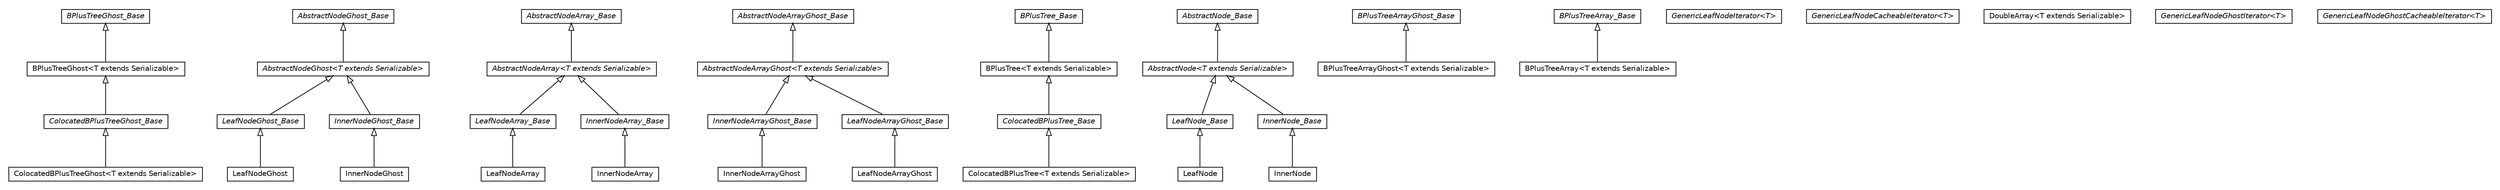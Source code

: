 #!/usr/local/bin/dot
#
# Class diagram 
# Generated by UMLGraph version 5.1 (http://www.umlgraph.org/)
#

digraph G {
	edge [fontname="Helvetica",fontsize=10,labelfontname="Helvetica",labelfontsize=10];
	node [fontname="Helvetica",fontsize=10,shape=plaintext];
	nodesep=0.25;
	ranksep=0.5;
	// pt.ist.fenixframework.adt.bplustree.ColocatedBPlusTreeGhost<T extends java.io.Serializable>
	c3773 [label=<<table title="pt.ist.fenixframework.adt.bplustree.ColocatedBPlusTreeGhost" border="0" cellborder="1" cellspacing="0" cellpadding="2" port="p" href="./ColocatedBPlusTreeGhost.html">
		<tr><td><table border="0" cellspacing="0" cellpadding="1">
<tr><td align="center" balign="center"> ColocatedBPlusTreeGhost&lt;T extends Serializable&gt; </td></tr>
		</table></td></tr>
		</table>>, fontname="Helvetica", fontcolor="black", fontsize=10.0];
	// pt.ist.fenixframework.adt.bplustree.AbstractNodeGhost_Base
	c3774 [label=<<table title="pt.ist.fenixframework.adt.bplustree.AbstractNodeGhost_Base" border="0" cellborder="1" cellspacing="0" cellpadding="2" port="p" href="./AbstractNodeGhost_Base.html">
		<tr><td><table border="0" cellspacing="0" cellpadding="1">
<tr><td align="center" balign="center"><font face="Helvetica-Oblique"> AbstractNodeGhost_Base </font></td></tr>
		</table></td></tr>
		</table>>, fontname="Helvetica", fontcolor="black", fontsize=10.0];
	// pt.ist.fenixframework.adt.bplustree.LeafNodeGhost_Base
	c3775 [label=<<table title="pt.ist.fenixframework.adt.bplustree.LeafNodeGhost_Base" border="0" cellborder="1" cellspacing="0" cellpadding="2" port="p" href="./LeafNodeGhost_Base.html">
		<tr><td><table border="0" cellspacing="0" cellpadding="1">
<tr><td align="center" balign="center"><font face="Helvetica-Oblique"> LeafNodeGhost_Base </font></td></tr>
		</table></td></tr>
		</table>>, fontname="Helvetica", fontcolor="black", fontsize=10.0];
	// pt.ist.fenixframework.adt.bplustree.LeafNodeArray
	c3776 [label=<<table title="pt.ist.fenixframework.adt.bplustree.LeafNodeArray" border="0" cellborder="1" cellspacing="0" cellpadding="2" port="p" href="./LeafNodeArray.html">
		<tr><td><table border="0" cellspacing="0" cellpadding="1">
<tr><td align="center" balign="center"> LeafNodeArray </td></tr>
		</table></td></tr>
		</table>>, fontname="Helvetica", fontcolor="black", fontsize=10.0];
	// pt.ist.fenixframework.adt.bplustree.InnerNodeGhost
	c3777 [label=<<table title="pt.ist.fenixframework.adt.bplustree.InnerNodeGhost" border="0" cellborder="1" cellspacing="0" cellpadding="2" port="p" href="./InnerNodeGhost.html">
		<tr><td><table border="0" cellspacing="0" cellpadding="1">
<tr><td align="center" balign="center"> InnerNodeGhost </td></tr>
		</table></td></tr>
		</table>>, fontname="Helvetica", fontcolor="black", fontsize=10.0];
	// pt.ist.fenixframework.adt.bplustree.AbstractNodeArrayGhost<T extends java.io.Serializable>
	c3778 [label=<<table title="pt.ist.fenixframework.adt.bplustree.AbstractNodeArrayGhost" border="0" cellborder="1" cellspacing="0" cellpadding="2" port="p" href="./AbstractNodeArrayGhost.html">
		<tr><td><table border="0" cellspacing="0" cellpadding="1">
<tr><td align="center" balign="center"><font face="Helvetica-Oblique"> AbstractNodeArrayGhost&lt;T extends Serializable&gt; </font></td></tr>
		</table></td></tr>
		</table>>, fontname="Helvetica", fontcolor="black", fontsize=10.0];
	// pt.ist.fenixframework.adt.bplustree.ColocatedBPlusTreeGhost_Base
	c3779 [label=<<table title="pt.ist.fenixframework.adt.bplustree.ColocatedBPlusTreeGhost_Base" border="0" cellborder="1" cellspacing="0" cellpadding="2" port="p" href="./ColocatedBPlusTreeGhost_Base.html">
		<tr><td><table border="0" cellspacing="0" cellpadding="1">
<tr><td align="center" balign="center"><font face="Helvetica-Oblique"> ColocatedBPlusTreeGhost_Base </font></td></tr>
		</table></td></tr>
		</table>>, fontname="Helvetica", fontcolor="black", fontsize=10.0];
	// pt.ist.fenixframework.adt.bplustree.AbstractNodeArray<T extends java.io.Serializable>
	c3780 [label=<<table title="pt.ist.fenixframework.adt.bplustree.AbstractNodeArray" border="0" cellborder="1" cellspacing="0" cellpadding="2" port="p" href="./AbstractNodeArray.html">
		<tr><td><table border="0" cellspacing="0" cellpadding="1">
<tr><td align="center" balign="center"><font face="Helvetica-Oblique"> AbstractNodeArray&lt;T extends Serializable&gt; </font></td></tr>
		</table></td></tr>
		</table>>, fontname="Helvetica", fontcolor="black", fontsize=10.0];
	// pt.ist.fenixframework.adt.bplustree.InnerNodeArrayGhost
	c3781 [label=<<table title="pt.ist.fenixframework.adt.bplustree.InnerNodeArrayGhost" border="0" cellborder="1" cellspacing="0" cellpadding="2" port="p" href="./InnerNodeArrayGhost.html">
		<tr><td><table border="0" cellspacing="0" cellpadding="1">
<tr><td align="center" balign="center"> InnerNodeArrayGhost </td></tr>
		</table></td></tr>
		</table>>, fontname="Helvetica", fontcolor="black", fontsize=10.0];
	// pt.ist.fenixframework.adt.bplustree.LeafNodeArrayGhost
	c3782 [label=<<table title="pt.ist.fenixframework.adt.bplustree.LeafNodeArrayGhost" border="0" cellborder="1" cellspacing="0" cellpadding="2" port="p" href="./LeafNodeArrayGhost.html">
		<tr><td><table border="0" cellspacing="0" cellpadding="1">
<tr><td align="center" balign="center"> LeafNodeArrayGhost </td></tr>
		</table></td></tr>
		</table>>, fontname="Helvetica", fontcolor="black", fontsize=10.0];
	// pt.ist.fenixframework.adt.bplustree.BPlusTree<T extends java.io.Serializable>
	c3783 [label=<<table title="pt.ist.fenixframework.adt.bplustree.BPlusTree" border="0" cellborder="1" cellspacing="0" cellpadding="2" port="p" href="./BPlusTree.html">
		<tr><td><table border="0" cellspacing="0" cellpadding="1">
<tr><td align="center" balign="center"> BPlusTree&lt;T extends Serializable&gt; </td></tr>
		</table></td></tr>
		</table>>, fontname="Helvetica", fontcolor="black", fontsize=10.0];
	// pt.ist.fenixframework.adt.bplustree.AbstractNode<T extends java.io.Serializable>
	c3784 [label=<<table title="pt.ist.fenixframework.adt.bplustree.AbstractNode" border="0" cellborder="1" cellspacing="0" cellpadding="2" port="p" href="./AbstractNode.html">
		<tr><td><table border="0" cellspacing="0" cellpadding="1">
<tr><td align="center" balign="center"><font face="Helvetica-Oblique"> AbstractNode&lt;T extends Serializable&gt; </font></td></tr>
		</table></td></tr>
		</table>>, fontname="Helvetica", fontcolor="black", fontsize=10.0];
	// pt.ist.fenixframework.adt.bplustree.BPlusTreeArrayGhost<T extends java.io.Serializable>
	c3785 [label=<<table title="pt.ist.fenixframework.adt.bplustree.BPlusTreeArrayGhost" border="0" cellborder="1" cellspacing="0" cellpadding="2" port="p" href="./BPlusTreeArrayGhost.html">
		<tr><td><table border="0" cellspacing="0" cellpadding="1">
<tr><td align="center" balign="center"> BPlusTreeArrayGhost&lt;T extends Serializable&gt; </td></tr>
		</table></td></tr>
		</table>>, fontname="Helvetica", fontcolor="black", fontsize=10.0];
	// pt.ist.fenixframework.adt.bplustree.AbstractNode_Base
	c3786 [label=<<table title="pt.ist.fenixframework.adt.bplustree.AbstractNode_Base" border="0" cellborder="1" cellspacing="0" cellpadding="2" port="p" href="./AbstractNode_Base.html">
		<tr><td><table border="0" cellspacing="0" cellpadding="1">
<tr><td align="center" balign="center"><font face="Helvetica-Oblique"> AbstractNode_Base </font></td></tr>
		</table></td></tr>
		</table>>, fontname="Helvetica", fontcolor="black", fontsize=10.0];
	// pt.ist.fenixframework.adt.bplustree.ColocatedBPlusTree_Base
	c3787 [label=<<table title="pt.ist.fenixframework.adt.bplustree.ColocatedBPlusTree_Base" border="0" cellborder="1" cellspacing="0" cellpadding="2" port="p" href="./ColocatedBPlusTree_Base.html">
		<tr><td><table border="0" cellspacing="0" cellpadding="1">
<tr><td align="center" balign="center"><font face="Helvetica-Oblique"> ColocatedBPlusTree_Base </font></td></tr>
		</table></td></tr>
		</table>>, fontname="Helvetica", fontcolor="black", fontsize=10.0];
	// pt.ist.fenixframework.adt.bplustree.LeafNode_Base
	c3788 [label=<<table title="pt.ist.fenixframework.adt.bplustree.LeafNode_Base" border="0" cellborder="1" cellspacing="0" cellpadding="2" port="p" href="./LeafNode_Base.html">
		<tr><td><table border="0" cellspacing="0" cellpadding="1">
<tr><td align="center" balign="center"><font face="Helvetica-Oblique"> LeafNode_Base </font></td></tr>
		</table></td></tr>
		</table>>, fontname="Helvetica", fontcolor="black", fontsize=10.0];
	// pt.ist.fenixframework.adt.bplustree.BPlusTreeGhost<T extends java.io.Serializable>
	c3789 [label=<<table title="pt.ist.fenixframework.adt.bplustree.BPlusTreeGhost" border="0" cellborder="1" cellspacing="0" cellpadding="2" port="p" href="./BPlusTreeGhost.html">
		<tr><td><table border="0" cellspacing="0" cellpadding="1">
<tr><td align="center" balign="center"> BPlusTreeGhost&lt;T extends Serializable&gt; </td></tr>
		</table></td></tr>
		</table>>, fontname="Helvetica", fontcolor="black", fontsize=10.0];
	// pt.ist.fenixframework.adt.bplustree.InnerNode
	c3790 [label=<<table title="pt.ist.fenixframework.adt.bplustree.InnerNode" border="0" cellborder="1" cellspacing="0" cellpadding="2" port="p" href="./InnerNode.html">
		<tr><td><table border="0" cellspacing="0" cellpadding="1">
<tr><td align="center" balign="center"> InnerNode </td></tr>
		</table></td></tr>
		</table>>, fontname="Helvetica", fontcolor="black", fontsize=10.0];
	// pt.ist.fenixframework.adt.bplustree.BPlusTree_Base
	c3791 [label=<<table title="pt.ist.fenixframework.adt.bplustree.BPlusTree_Base" border="0" cellborder="1" cellspacing="0" cellpadding="2" port="p" href="./BPlusTree_Base.html">
		<tr><td><table border="0" cellspacing="0" cellpadding="1">
<tr><td align="center" balign="center"><font face="Helvetica-Oblique"> BPlusTree_Base </font></td></tr>
		</table></td></tr>
		</table>>, fontname="Helvetica", fontcolor="black", fontsize=10.0];
	// pt.ist.fenixframework.adt.bplustree.BPlusTreeGhost_Base
	c3792 [label=<<table title="pt.ist.fenixframework.adt.bplustree.BPlusTreeGhost_Base" border="0" cellborder="1" cellspacing="0" cellpadding="2" port="p" href="./BPlusTreeGhost_Base.html">
		<tr><td><table border="0" cellspacing="0" cellpadding="1">
<tr><td align="center" balign="center"><font face="Helvetica-Oblique"> BPlusTreeGhost_Base </font></td></tr>
		</table></td></tr>
		</table>>, fontname="Helvetica", fontcolor="black", fontsize=10.0];
	// pt.ist.fenixframework.adt.bplustree.InnerNodeArray
	c3793 [label=<<table title="pt.ist.fenixframework.adt.bplustree.InnerNodeArray" border="0" cellborder="1" cellspacing="0" cellpadding="2" port="p" href="./InnerNodeArray.html">
		<tr><td><table border="0" cellspacing="0" cellpadding="1">
<tr><td align="center" balign="center"> InnerNodeArray </td></tr>
		</table></td></tr>
		</table>>, fontname="Helvetica", fontcolor="black", fontsize=10.0];
	// pt.ist.fenixframework.adt.bplustree.BPlusTreeArrayGhost_Base
	c3794 [label=<<table title="pt.ist.fenixframework.adt.bplustree.BPlusTreeArrayGhost_Base" border="0" cellborder="1" cellspacing="0" cellpadding="2" port="p" href="./BPlusTreeArrayGhost_Base.html">
		<tr><td><table border="0" cellspacing="0" cellpadding="1">
<tr><td align="center" balign="center"><font face="Helvetica-Oblique"> BPlusTreeArrayGhost_Base </font></td></tr>
		</table></td></tr>
		</table>>, fontname="Helvetica", fontcolor="black", fontsize=10.0];
	// pt.ist.fenixframework.adt.bplustree.BPlusTreeArray_Base
	c3795 [label=<<table title="pt.ist.fenixframework.adt.bplustree.BPlusTreeArray_Base" border="0" cellborder="1" cellspacing="0" cellpadding="2" port="p" href="./BPlusTreeArray_Base.html">
		<tr><td><table border="0" cellspacing="0" cellpadding="1">
<tr><td align="center" balign="center"><font face="Helvetica-Oblique"> BPlusTreeArray_Base </font></td></tr>
		</table></td></tr>
		</table>>, fontname="Helvetica", fontcolor="black", fontsize=10.0];
	// pt.ist.fenixframework.adt.bplustree.InnerNodeGhost_Base
	c3796 [label=<<table title="pt.ist.fenixframework.adt.bplustree.InnerNodeGhost_Base" border="0" cellborder="1" cellspacing="0" cellpadding="2" port="p" href="./InnerNodeGhost_Base.html">
		<tr><td><table border="0" cellspacing="0" cellpadding="1">
<tr><td align="center" balign="center"><font face="Helvetica-Oblique"> InnerNodeGhost_Base </font></td></tr>
		</table></td></tr>
		</table>>, fontname="Helvetica", fontcolor="black", fontsize=10.0];
	// pt.ist.fenixframework.adt.bplustree.InnerNodeArrayGhost_Base
	c3797 [label=<<table title="pt.ist.fenixframework.adt.bplustree.InnerNodeArrayGhost_Base" border="0" cellborder="1" cellspacing="0" cellpadding="2" port="p" href="./InnerNodeArrayGhost_Base.html">
		<tr><td><table border="0" cellspacing="0" cellpadding="1">
<tr><td align="center" balign="center"><font face="Helvetica-Oblique"> InnerNodeArrayGhost_Base </font></td></tr>
		</table></td></tr>
		</table>>, fontname="Helvetica", fontcolor="black", fontsize=10.0];
	// pt.ist.fenixframework.adt.bplustree.ColocatedBPlusTree<T extends java.io.Serializable>
	c3798 [label=<<table title="pt.ist.fenixframework.adt.bplustree.ColocatedBPlusTree" border="0" cellborder="1" cellspacing="0" cellpadding="2" port="p" href="./ColocatedBPlusTree.html">
		<tr><td><table border="0" cellspacing="0" cellpadding="1">
<tr><td align="center" balign="center"> ColocatedBPlusTree&lt;T extends Serializable&gt; </td></tr>
		</table></td></tr>
		</table>>, fontname="Helvetica", fontcolor="black", fontsize=10.0];
	// pt.ist.fenixframework.adt.bplustree.LeafNodeArray_Base
	c3799 [label=<<table title="pt.ist.fenixframework.adt.bplustree.LeafNodeArray_Base" border="0" cellborder="1" cellspacing="0" cellpadding="2" port="p" href="./LeafNodeArray_Base.html">
		<tr><td><table border="0" cellspacing="0" cellpadding="1">
<tr><td align="center" balign="center"><font face="Helvetica-Oblique"> LeafNodeArray_Base </font></td></tr>
		</table></td></tr>
		</table>>, fontname="Helvetica", fontcolor="black", fontsize=10.0];
	// pt.ist.fenixframework.adt.bplustree.InnerNode_Base
	c3800 [label=<<table title="pt.ist.fenixframework.adt.bplustree.InnerNode_Base" border="0" cellborder="1" cellspacing="0" cellpadding="2" port="p" href="./InnerNode_Base.html">
		<tr><td><table border="0" cellspacing="0" cellpadding="1">
<tr><td align="center" balign="center"><font face="Helvetica-Oblique"> InnerNode_Base </font></td></tr>
		</table></td></tr>
		</table>>, fontname="Helvetica", fontcolor="black", fontsize=10.0];
	// pt.ist.fenixframework.adt.bplustree.LeafNodeArrayGhost_Base
	c3801 [label=<<table title="pt.ist.fenixframework.adt.bplustree.LeafNodeArrayGhost_Base" border="0" cellborder="1" cellspacing="0" cellpadding="2" port="p" href="./LeafNodeArrayGhost_Base.html">
		<tr><td><table border="0" cellspacing="0" cellpadding="1">
<tr><td align="center" balign="center"><font face="Helvetica-Oblique"> LeafNodeArrayGhost_Base </font></td></tr>
		</table></td></tr>
		</table>>, fontname="Helvetica", fontcolor="black", fontsize=10.0];
	// pt.ist.fenixframework.adt.bplustree.AbstractNodeArrayGhost_Base
	c3802 [label=<<table title="pt.ist.fenixframework.adt.bplustree.AbstractNodeArrayGhost_Base" border="0" cellborder="1" cellspacing="0" cellpadding="2" port="p" href="./AbstractNodeArrayGhost_Base.html">
		<tr><td><table border="0" cellspacing="0" cellpadding="1">
<tr><td align="center" balign="center"><font face="Helvetica-Oblique"> AbstractNodeArrayGhost_Base </font></td></tr>
		</table></td></tr>
		</table>>, fontname="Helvetica", fontcolor="black", fontsize=10.0];
	// pt.ist.fenixframework.adt.bplustree.LeafNode
	c3803 [label=<<table title="pt.ist.fenixframework.adt.bplustree.LeafNode" border="0" cellborder="1" cellspacing="0" cellpadding="2" port="p" href="./LeafNode.html">
		<tr><td><table border="0" cellspacing="0" cellpadding="1">
<tr><td align="center" balign="center"> LeafNode </td></tr>
		</table></td></tr>
		</table>>, fontname="Helvetica", fontcolor="black", fontsize=10.0];
	// pt.ist.fenixframework.adt.bplustree.LeafNode.GenericLeafNodeIterator<T>
	c3804 [label=<<table title="pt.ist.fenixframework.adt.bplustree.LeafNode.GenericLeafNodeIterator" border="0" cellborder="1" cellspacing="0" cellpadding="2" port="p" href="./LeafNode.GenericLeafNodeIterator.html">
		<tr><td><table border="0" cellspacing="0" cellpadding="1">
<tr><td align="center" balign="center"><font face="Helvetica-Oblique"> GenericLeafNodeIterator&lt;T&gt; </font></td></tr>
		</table></td></tr>
		</table>>, fontname="Helvetica", fontcolor="black", fontsize=10.0];
	// pt.ist.fenixframework.adt.bplustree.LeafNode.GenericLeafNodeCacheableIterator<T>
	c3805 [label=<<table title="pt.ist.fenixframework.adt.bplustree.LeafNode.GenericLeafNodeCacheableIterator" border="0" cellborder="1" cellspacing="0" cellpadding="2" port="p" href="./LeafNode.GenericLeafNodeCacheableIterator.html">
		<tr><td><table border="0" cellspacing="0" cellpadding="1">
<tr><td align="center" balign="center"><font face="Helvetica-Oblique"> GenericLeafNodeCacheableIterator&lt;T&gt; </font></td></tr>
		</table></td></tr>
		</table>>, fontname="Helvetica", fontcolor="black", fontsize=10.0];
	// pt.ist.fenixframework.adt.bplustree.BPlusTreeArray<T extends java.io.Serializable>
	c3806 [label=<<table title="pt.ist.fenixframework.adt.bplustree.BPlusTreeArray" border="0" cellborder="1" cellspacing="0" cellpadding="2" port="p" href="./BPlusTreeArray.html">
		<tr><td><table border="0" cellspacing="0" cellpadding="1">
<tr><td align="center" balign="center"> BPlusTreeArray&lt;T extends Serializable&gt; </td></tr>
		</table></td></tr>
		</table>>, fontname="Helvetica", fontcolor="black", fontsize=10.0];
	// pt.ist.fenixframework.adt.bplustree.AbstractNodeGhost<T extends java.io.Serializable>
	c3807 [label=<<table title="pt.ist.fenixframework.adt.bplustree.AbstractNodeGhost" border="0" cellborder="1" cellspacing="0" cellpadding="2" port="p" href="./AbstractNodeGhost.html">
		<tr><td><table border="0" cellspacing="0" cellpadding="1">
<tr><td align="center" balign="center"><font face="Helvetica-Oblique"> AbstractNodeGhost&lt;T extends Serializable&gt; </font></td></tr>
		</table></td></tr>
		</table>>, fontname="Helvetica", fontcolor="black", fontsize=10.0];
	// pt.ist.fenixframework.adt.bplustree.DoubleArray<T extends java.io.Serializable>
	c3808 [label=<<table title="pt.ist.fenixframework.adt.bplustree.DoubleArray" border="0" cellborder="1" cellspacing="0" cellpadding="2" port="p" href="./DoubleArray.html">
		<tr><td><table border="0" cellspacing="0" cellpadding="1">
<tr><td align="center" balign="center"> DoubleArray&lt;T extends Serializable&gt; </td></tr>
		</table></td></tr>
		</table>>, fontname="Helvetica", fontcolor="black", fontsize=10.0];
	// pt.ist.fenixframework.adt.bplustree.AbstractNodeArray_Base
	c3809 [label=<<table title="pt.ist.fenixframework.adt.bplustree.AbstractNodeArray_Base" border="0" cellborder="1" cellspacing="0" cellpadding="2" port="p" href="./AbstractNodeArray_Base.html">
		<tr><td><table border="0" cellspacing="0" cellpadding="1">
<tr><td align="center" balign="center"><font face="Helvetica-Oblique"> AbstractNodeArray_Base </font></td></tr>
		</table></td></tr>
		</table>>, fontname="Helvetica", fontcolor="black", fontsize=10.0];
	// pt.ist.fenixframework.adt.bplustree.LeafNodeGhost
	c3810 [label=<<table title="pt.ist.fenixframework.adt.bplustree.LeafNodeGhost" border="0" cellborder="1" cellspacing="0" cellpadding="2" port="p" href="./LeafNodeGhost.html">
		<tr><td><table border="0" cellspacing="0" cellpadding="1">
<tr><td align="center" balign="center"> LeafNodeGhost </td></tr>
		</table></td></tr>
		</table>>, fontname="Helvetica", fontcolor="black", fontsize=10.0];
	// pt.ist.fenixframework.adt.bplustree.LeafNodeGhost.GenericLeafNodeGhostIterator<T>
	c3811 [label=<<table title="pt.ist.fenixframework.adt.bplustree.LeafNodeGhost.GenericLeafNodeGhostIterator" border="0" cellborder="1" cellspacing="0" cellpadding="2" port="p" href="./LeafNodeGhost.GenericLeafNodeGhostIterator.html">
		<tr><td><table border="0" cellspacing="0" cellpadding="1">
<tr><td align="center" balign="center"><font face="Helvetica-Oblique"> GenericLeafNodeGhostIterator&lt;T&gt; </font></td></tr>
		</table></td></tr>
		</table>>, fontname="Helvetica", fontcolor="black", fontsize=10.0];
	// pt.ist.fenixframework.adt.bplustree.LeafNodeGhost.GenericLeafNodeGhostCacheableIterator<T>
	c3812 [label=<<table title="pt.ist.fenixframework.adt.bplustree.LeafNodeGhost.GenericLeafNodeGhostCacheableIterator" border="0" cellborder="1" cellspacing="0" cellpadding="2" port="p" href="./LeafNodeGhost.GenericLeafNodeGhostCacheableIterator.html">
		<tr><td><table border="0" cellspacing="0" cellpadding="1">
<tr><td align="center" balign="center"><font face="Helvetica-Oblique"> GenericLeafNodeGhostCacheableIterator&lt;T&gt; </font></td></tr>
		</table></td></tr>
		</table>>, fontname="Helvetica", fontcolor="black", fontsize=10.0];
	// pt.ist.fenixframework.adt.bplustree.InnerNodeArray_Base
	c3813 [label=<<table title="pt.ist.fenixframework.adt.bplustree.InnerNodeArray_Base" border="0" cellborder="1" cellspacing="0" cellpadding="2" port="p" href="./InnerNodeArray_Base.html">
		<tr><td><table border="0" cellspacing="0" cellpadding="1">
<tr><td align="center" balign="center"><font face="Helvetica-Oblique"> InnerNodeArray_Base </font></td></tr>
		</table></td></tr>
		</table>>, fontname="Helvetica", fontcolor="black", fontsize=10.0];
	//pt.ist.fenixframework.adt.bplustree.ColocatedBPlusTreeGhost<T extends java.io.Serializable> extends pt.ist.fenixframework.adt.bplustree.ColocatedBPlusTreeGhost_Base
	c3779:p -> c3773:p [dir=back,arrowtail=empty];
	//pt.ist.fenixframework.adt.bplustree.LeafNodeGhost_Base extends pt.ist.fenixframework.adt.bplustree.AbstractNodeGhost
	c3807:p -> c3775:p [dir=back,arrowtail=empty];
	//pt.ist.fenixframework.adt.bplustree.LeafNodeArray extends pt.ist.fenixframework.adt.bplustree.LeafNodeArray_Base
	c3799:p -> c3776:p [dir=back,arrowtail=empty];
	//pt.ist.fenixframework.adt.bplustree.InnerNodeGhost extends pt.ist.fenixframework.adt.bplustree.InnerNodeGhost_Base
	c3796:p -> c3777:p [dir=back,arrowtail=empty];
	//pt.ist.fenixframework.adt.bplustree.AbstractNodeArrayGhost<T extends java.io.Serializable> extends pt.ist.fenixframework.adt.bplustree.AbstractNodeArrayGhost_Base
	c3802:p -> c3778:p [dir=back,arrowtail=empty];
	//pt.ist.fenixframework.adt.bplustree.ColocatedBPlusTreeGhost_Base extends pt.ist.fenixframework.adt.bplustree.BPlusTreeGhost
	c3789:p -> c3779:p [dir=back,arrowtail=empty];
	//pt.ist.fenixframework.adt.bplustree.AbstractNodeArray<T extends java.io.Serializable> extends pt.ist.fenixframework.adt.bplustree.AbstractNodeArray_Base
	c3809:p -> c3780:p [dir=back,arrowtail=empty];
	//pt.ist.fenixframework.adt.bplustree.InnerNodeArrayGhost extends pt.ist.fenixframework.adt.bplustree.InnerNodeArrayGhost_Base
	c3797:p -> c3781:p [dir=back,arrowtail=empty];
	//pt.ist.fenixframework.adt.bplustree.LeafNodeArrayGhost extends pt.ist.fenixframework.adt.bplustree.LeafNodeArrayGhost_Base
	c3801:p -> c3782:p [dir=back,arrowtail=empty];
	//pt.ist.fenixframework.adt.bplustree.BPlusTree<T extends java.io.Serializable> extends pt.ist.fenixframework.adt.bplustree.BPlusTree_Base
	c3791:p -> c3783:p [dir=back,arrowtail=empty];
	//pt.ist.fenixframework.adt.bplustree.AbstractNode<T extends java.io.Serializable> extends pt.ist.fenixframework.adt.bplustree.AbstractNode_Base
	c3786:p -> c3784:p [dir=back,arrowtail=empty];
	//pt.ist.fenixframework.adt.bplustree.BPlusTreeArrayGhost<T extends java.io.Serializable> extends pt.ist.fenixframework.adt.bplustree.BPlusTreeArrayGhost_Base
	c3794:p -> c3785:p [dir=back,arrowtail=empty];
	//pt.ist.fenixframework.adt.bplustree.ColocatedBPlusTree_Base extends pt.ist.fenixframework.adt.bplustree.BPlusTree
	c3783:p -> c3787:p [dir=back,arrowtail=empty];
	//pt.ist.fenixframework.adt.bplustree.LeafNode_Base extends pt.ist.fenixframework.adt.bplustree.AbstractNode
	c3784:p -> c3788:p [dir=back,arrowtail=empty];
	//pt.ist.fenixframework.adt.bplustree.BPlusTreeGhost<T extends java.io.Serializable> extends pt.ist.fenixframework.adt.bplustree.BPlusTreeGhost_Base
	c3792:p -> c3789:p [dir=back,arrowtail=empty];
	//pt.ist.fenixframework.adt.bplustree.InnerNode extends pt.ist.fenixframework.adt.bplustree.InnerNode_Base
	c3800:p -> c3790:p [dir=back,arrowtail=empty];
	//pt.ist.fenixframework.adt.bplustree.InnerNodeArray extends pt.ist.fenixframework.adt.bplustree.InnerNodeArray_Base
	c3813:p -> c3793:p [dir=back,arrowtail=empty];
	//pt.ist.fenixframework.adt.bplustree.InnerNodeGhost_Base extends pt.ist.fenixframework.adt.bplustree.AbstractNodeGhost
	c3807:p -> c3796:p [dir=back,arrowtail=empty];
	//pt.ist.fenixframework.adt.bplustree.InnerNodeArrayGhost_Base extends pt.ist.fenixframework.adt.bplustree.AbstractNodeArrayGhost
	c3778:p -> c3797:p [dir=back,arrowtail=empty];
	//pt.ist.fenixframework.adt.bplustree.ColocatedBPlusTree<T extends java.io.Serializable> extends pt.ist.fenixframework.adt.bplustree.ColocatedBPlusTree_Base
	c3787:p -> c3798:p [dir=back,arrowtail=empty];
	//pt.ist.fenixframework.adt.bplustree.LeafNodeArray_Base extends pt.ist.fenixframework.adt.bplustree.AbstractNodeArray
	c3780:p -> c3799:p [dir=back,arrowtail=empty];
	//pt.ist.fenixframework.adt.bplustree.InnerNode_Base extends pt.ist.fenixframework.adt.bplustree.AbstractNode
	c3784:p -> c3800:p [dir=back,arrowtail=empty];
	//pt.ist.fenixframework.adt.bplustree.LeafNodeArrayGhost_Base extends pt.ist.fenixframework.adt.bplustree.AbstractNodeArrayGhost
	c3778:p -> c3801:p [dir=back,arrowtail=empty];
	//pt.ist.fenixframework.adt.bplustree.LeafNode extends pt.ist.fenixframework.adt.bplustree.LeafNode_Base
	c3788:p -> c3803:p [dir=back,arrowtail=empty];
	//pt.ist.fenixframework.adt.bplustree.BPlusTreeArray<T extends java.io.Serializable> extends pt.ist.fenixframework.adt.bplustree.BPlusTreeArray_Base
	c3795:p -> c3806:p [dir=back,arrowtail=empty];
	//pt.ist.fenixframework.adt.bplustree.AbstractNodeGhost<T extends java.io.Serializable> extends pt.ist.fenixframework.adt.bplustree.AbstractNodeGhost_Base
	c3774:p -> c3807:p [dir=back,arrowtail=empty];
	//pt.ist.fenixframework.adt.bplustree.LeafNodeGhost extends pt.ist.fenixframework.adt.bplustree.LeafNodeGhost_Base
	c3775:p -> c3810:p [dir=back,arrowtail=empty];
	//pt.ist.fenixframework.adt.bplustree.InnerNodeArray_Base extends pt.ist.fenixframework.adt.bplustree.AbstractNodeArray
	c3780:p -> c3813:p [dir=back,arrowtail=empty];
}

